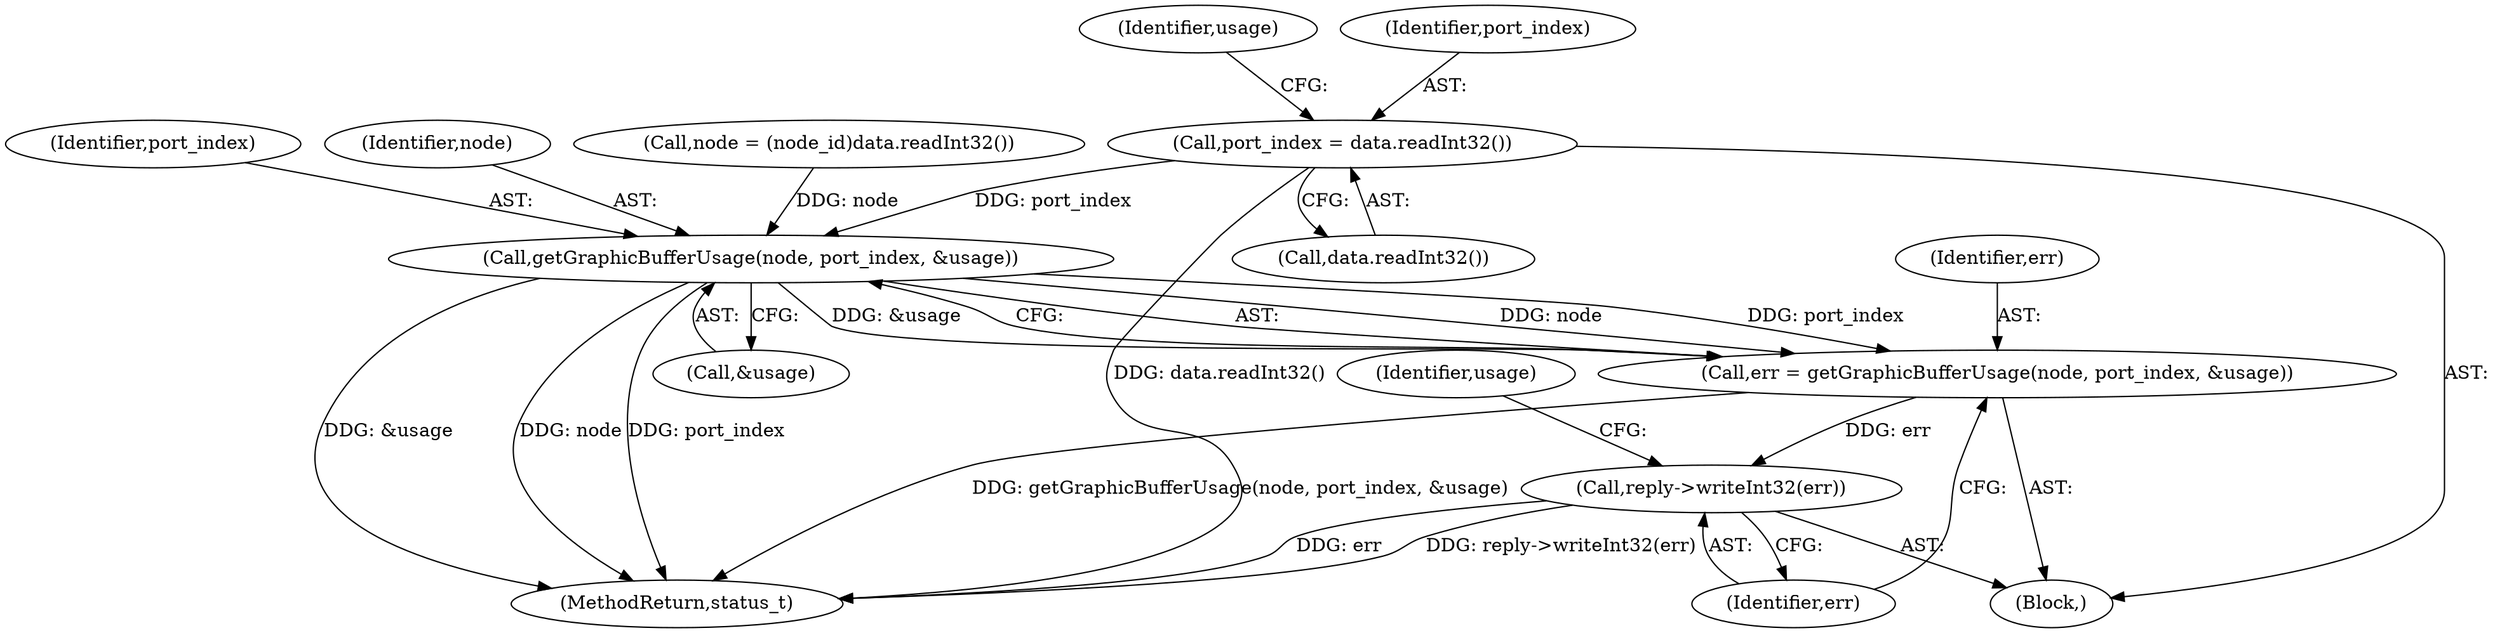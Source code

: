 digraph "0_Android_0bb5ced60304da7f61478ffd359e7ba65d72f181@API" {
"1000605" [label="(Call,port_index = data.readInt32())"];
"1000615" [label="(Call,getGraphicBufferUsage(node, port_index, &usage))"];
"1000613" [label="(Call,err = getGraphicBufferUsage(node, port_index, &usage))"];
"1000620" [label="(Call,reply->writeInt32(err))"];
"1000614" [label="(Identifier,err)"];
"1000617" [label="(Identifier,port_index)"];
"1000623" [label="(Identifier,usage)"];
"1000615" [label="(Call,getGraphicBufferUsage(node, port_index, &usage))"];
"1000610" [label="(Identifier,usage)"];
"1000593" [label="(Block,)"];
"1000621" [label="(Identifier,err)"];
"1000605" [label="(Call,port_index = data.readInt32())"];
"1000620" [label="(Call,reply->writeInt32(err))"];
"1001337" [label="(MethodReturn,status_t)"];
"1000607" [label="(Call,data.readInt32())"];
"1000616" [label="(Identifier,node)"];
"1000599" [label="(Call,node = (node_id)data.readInt32())"];
"1000618" [label="(Call,&usage)"];
"1000613" [label="(Call,err = getGraphicBufferUsage(node, port_index, &usage))"];
"1000606" [label="(Identifier,port_index)"];
"1000605" -> "1000593"  [label="AST: "];
"1000605" -> "1000607"  [label="CFG: "];
"1000606" -> "1000605"  [label="AST: "];
"1000607" -> "1000605"  [label="AST: "];
"1000610" -> "1000605"  [label="CFG: "];
"1000605" -> "1001337"  [label="DDG: data.readInt32()"];
"1000605" -> "1000615"  [label="DDG: port_index"];
"1000615" -> "1000613"  [label="AST: "];
"1000615" -> "1000618"  [label="CFG: "];
"1000616" -> "1000615"  [label="AST: "];
"1000617" -> "1000615"  [label="AST: "];
"1000618" -> "1000615"  [label="AST: "];
"1000613" -> "1000615"  [label="CFG: "];
"1000615" -> "1001337"  [label="DDG: &usage"];
"1000615" -> "1001337"  [label="DDG: port_index"];
"1000615" -> "1001337"  [label="DDG: node"];
"1000615" -> "1000613"  [label="DDG: node"];
"1000615" -> "1000613"  [label="DDG: port_index"];
"1000615" -> "1000613"  [label="DDG: &usage"];
"1000599" -> "1000615"  [label="DDG: node"];
"1000613" -> "1000593"  [label="AST: "];
"1000614" -> "1000613"  [label="AST: "];
"1000621" -> "1000613"  [label="CFG: "];
"1000613" -> "1001337"  [label="DDG: getGraphicBufferUsage(node, port_index, &usage)"];
"1000613" -> "1000620"  [label="DDG: err"];
"1000620" -> "1000593"  [label="AST: "];
"1000620" -> "1000621"  [label="CFG: "];
"1000621" -> "1000620"  [label="AST: "];
"1000623" -> "1000620"  [label="CFG: "];
"1000620" -> "1001337"  [label="DDG: err"];
"1000620" -> "1001337"  [label="DDG: reply->writeInt32(err)"];
}

